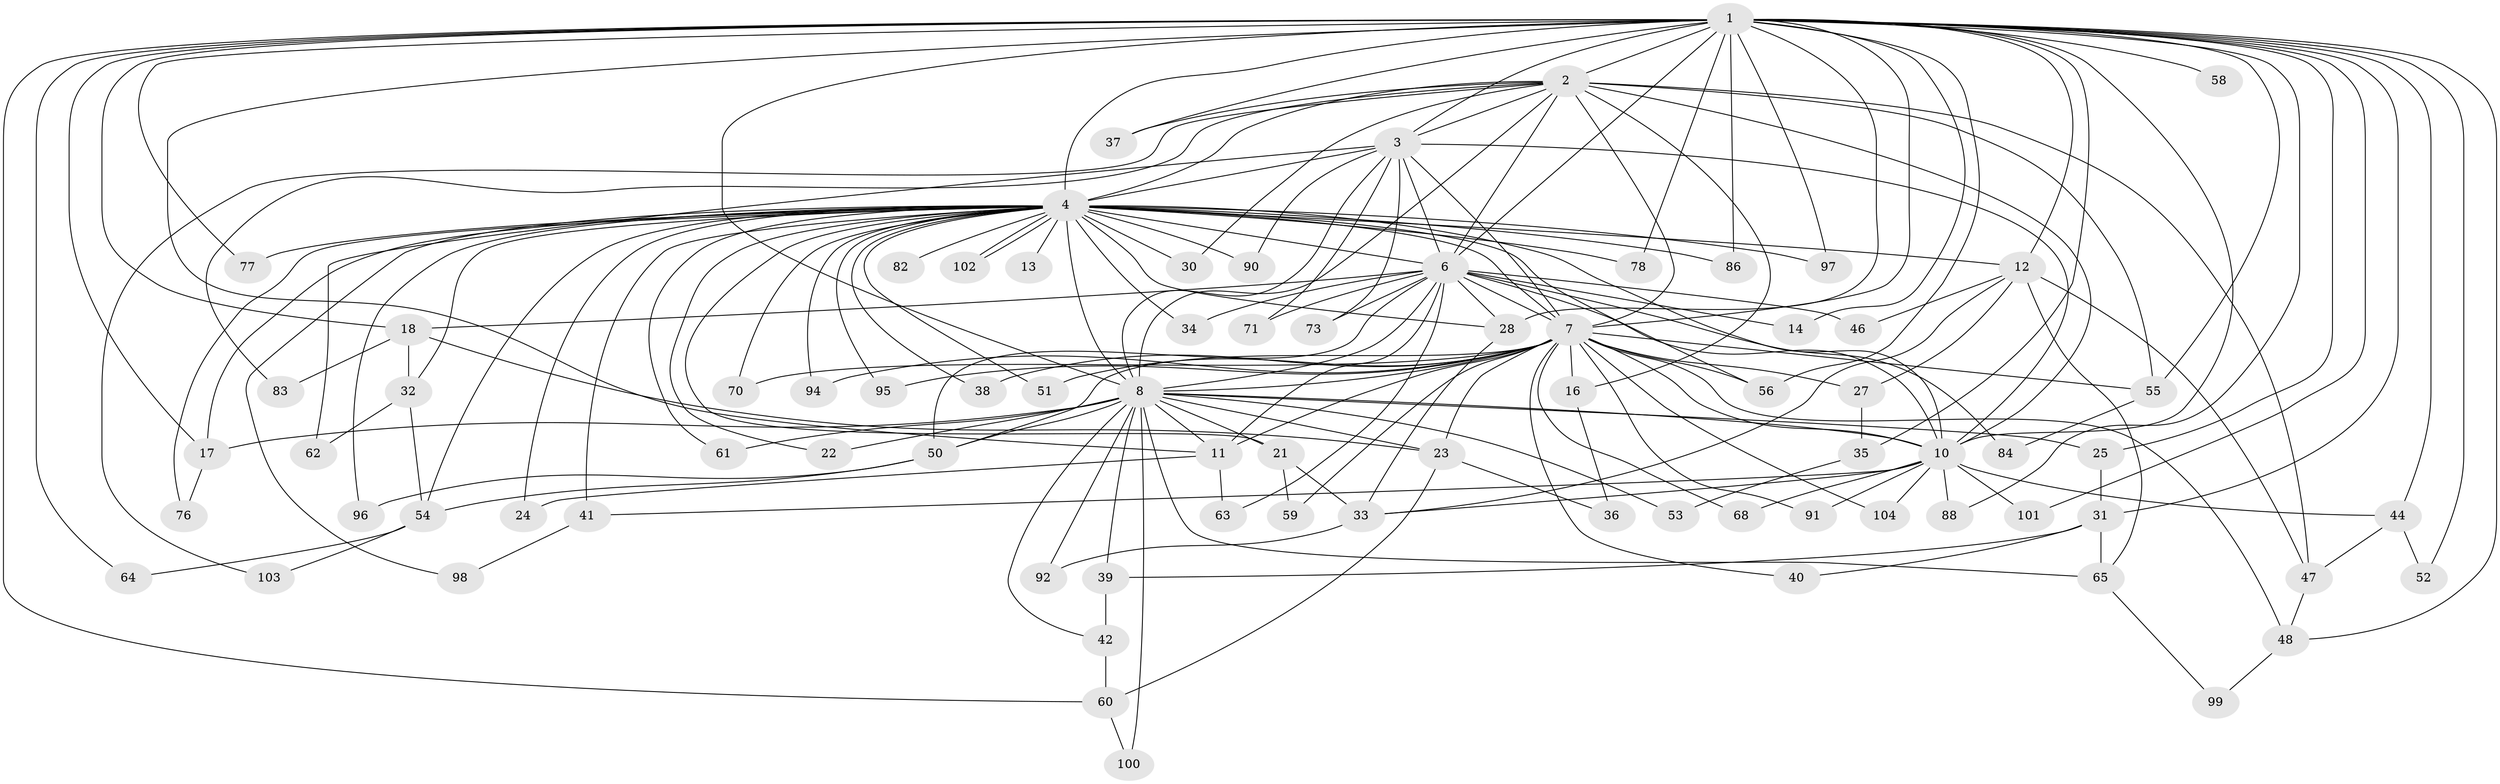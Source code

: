 // Generated by graph-tools (version 1.1) at 2025/23/03/03/25 07:23:42]
// undirected, 80 vertices, 184 edges
graph export_dot {
graph [start="1"]
  node [color=gray90,style=filled];
  1 [super="+9"];
  2 [super="+43"];
  3;
  4 [super="+5"];
  6 [super="+19"];
  7 [super="+85"];
  8 [super="+15"];
  10 [super="+75"];
  11 [super="+45"];
  12 [super="+29"];
  13;
  14;
  16 [super="+81"];
  17 [super="+26"];
  18 [super="+20"];
  21;
  22;
  23 [super="+67"];
  24;
  25;
  27;
  28 [super="+69"];
  30;
  31 [super="+87"];
  32;
  33 [super="+72"];
  34;
  35;
  36;
  37;
  38;
  39;
  40;
  41;
  42;
  44 [super="+66"];
  46;
  47;
  48 [super="+49"];
  50 [super="+93"];
  51;
  52;
  53;
  54 [super="+80"];
  55 [super="+89"];
  56 [super="+57"];
  58;
  59;
  60 [super="+74"];
  61;
  62;
  63;
  64;
  65;
  68;
  70;
  71;
  73;
  76;
  77;
  78 [super="+79"];
  82;
  83;
  84;
  86;
  88;
  90;
  91;
  92;
  94;
  95;
  96;
  97;
  98;
  99;
  100;
  101;
  102;
  103;
  104;
  1 -- 2 [weight=3];
  1 -- 3 [weight=2];
  1 -- 4 [weight=4];
  1 -- 6 [weight=2];
  1 -- 7 [weight=2];
  1 -- 8 [weight=2];
  1 -- 10 [weight=2];
  1 -- 14;
  1 -- 31;
  1 -- 37;
  1 -- 48;
  1 -- 58 [weight=2];
  1 -- 64;
  1 -- 77;
  1 -- 86;
  1 -- 88;
  1 -- 97;
  1 -- 101;
  1 -- 11;
  1 -- 12;
  1 -- 78;
  1 -- 17;
  1 -- 18;
  1 -- 25;
  1 -- 28;
  1 -- 35;
  1 -- 44;
  1 -- 52;
  1 -- 55;
  1 -- 56;
  1 -- 60;
  2 -- 3;
  2 -- 4 [weight=2];
  2 -- 6;
  2 -- 7;
  2 -- 8;
  2 -- 10;
  2 -- 16;
  2 -- 30;
  2 -- 37;
  2 -- 47;
  2 -- 83;
  2 -- 103;
  2 -- 55;
  3 -- 4 [weight=2];
  3 -- 6;
  3 -- 7;
  3 -- 8;
  3 -- 10;
  3 -- 62;
  3 -- 71;
  3 -- 73;
  3 -- 90;
  4 -- 6 [weight=2];
  4 -- 7 [weight=3];
  4 -- 8 [weight=3];
  4 -- 10 [weight=2];
  4 -- 32;
  4 -- 51;
  4 -- 77;
  4 -- 82 [weight=2];
  4 -- 86;
  4 -- 95;
  4 -- 102;
  4 -- 102;
  4 -- 70;
  4 -- 12 [weight=2];
  4 -- 13;
  4 -- 76;
  4 -- 78 [weight=2];
  4 -- 17;
  4 -- 21;
  4 -- 22;
  4 -- 24;
  4 -- 90;
  4 -- 30;
  4 -- 94;
  4 -- 96;
  4 -- 97;
  4 -- 34;
  4 -- 98;
  4 -- 38;
  4 -- 41;
  4 -- 54;
  4 -- 61;
  4 -- 56;
  4 -- 28;
  6 -- 7;
  6 -- 8;
  6 -- 10;
  6 -- 14;
  6 -- 18;
  6 -- 28;
  6 -- 34;
  6 -- 46;
  6 -- 63;
  6 -- 71;
  6 -- 73;
  6 -- 84;
  6 -- 11;
  6 -- 50;
  7 -- 8;
  7 -- 10;
  7 -- 11;
  7 -- 16 [weight=2];
  7 -- 27;
  7 -- 38;
  7 -- 40;
  7 -- 48;
  7 -- 50;
  7 -- 51;
  7 -- 55;
  7 -- 56;
  7 -- 59;
  7 -- 68;
  7 -- 70;
  7 -- 91;
  7 -- 94;
  7 -- 104;
  7 -- 95;
  7 -- 23;
  8 -- 10;
  8 -- 21;
  8 -- 22;
  8 -- 25;
  8 -- 39;
  8 -- 42;
  8 -- 53;
  8 -- 61;
  8 -- 65;
  8 -- 92;
  8 -- 100;
  8 -- 50;
  8 -- 23;
  8 -- 11;
  8 -- 17;
  10 -- 41;
  10 -- 44;
  10 -- 68;
  10 -- 88;
  10 -- 91;
  10 -- 101;
  10 -- 104;
  10 -- 33;
  11 -- 24;
  11 -- 63;
  12 -- 27;
  12 -- 46;
  12 -- 65;
  12 -- 47;
  12 -- 33;
  16 -- 36;
  17 -- 76;
  18 -- 23;
  18 -- 32;
  18 -- 83;
  21 -- 33;
  21 -- 59;
  23 -- 36;
  23 -- 60;
  25 -- 31;
  27 -- 35;
  28 -- 33;
  31 -- 39;
  31 -- 40;
  31 -- 65;
  32 -- 54;
  32 -- 62;
  33 -- 92;
  35 -- 53;
  39 -- 42;
  41 -- 98;
  42 -- 60;
  44 -- 52;
  44 -- 47;
  47 -- 48;
  48 -- 99;
  50 -- 54;
  50 -- 96;
  54 -- 64;
  54 -- 103;
  55 -- 84;
  60 -- 100;
  65 -- 99;
}
